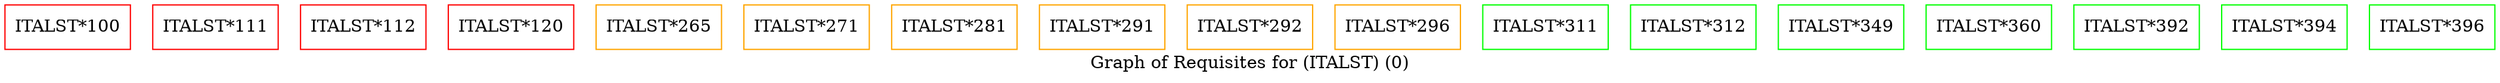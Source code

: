 strict digraph "" {
	graph [bb="0,0,2005,59",
		label="Graph of Requisites for (ITALST) (0)",
		lheight=0.21,
		lp="1002.5,11.5",
		lwidth=3.57
	];
	node [label="\N"];
	"ITALST*100"	[color=red,
		height=0.5,
		pos="50.5,41",
		shape=box,
		width=1.4028];
	"ITALST*111"	[color=red,
		height=0.5,
		pos="169.5,41",
		shape=box,
		width=1.4028];
	"ITALST*112"	[color=red,
		height=0.5,
		pos="288.5,41",
		shape=box,
		width=1.4028];
	"ITALST*120"	[color=red,
		height=0.5,
		pos="407.5,41",
		shape=box,
		width=1.4028];
	"ITALST*265"	[color=orange,
		height=0.5,
		pos="526.5,41",
		shape=box,
		width=1.4028];
	"ITALST*271"	[color=orange,
		height=0.5,
		pos="645.5,41",
		shape=box,
		width=1.4028];
	"ITALST*281"	[color=orange,
		height=0.5,
		pos="764.5,41",
		shape=box,
		width=1.4028];
	"ITALST*291"	[color=orange,
		height=0.5,
		pos="883.5,41",
		shape=box,
		width=1.4028];
	"ITALST*292"	[color=orange,
		height=0.5,
		pos="1002.5,41",
		shape=box,
		width=1.4028];
	"ITALST*296"	[color=orange,
		height=0.5,
		pos="1121.5,41",
		shape=box,
		width=1.4028];
	"ITALST*311"	[color=green,
		height=0.5,
		pos="1240.5,41",
		shape=box,
		width=1.4028];
	"ITALST*312"	[color=green,
		height=0.5,
		pos="1359.5,41",
		shape=box,
		width=1.4028];
	"ITALST*349"	[color=green,
		height=0.5,
		pos="1478.5,41",
		shape=box,
		width=1.4028];
	"ITALST*360"	[color=green,
		height=0.5,
		pos="1597.5,41",
		shape=box,
		width=1.4028];
	"ITALST*392"	[color=green,
		height=0.5,
		pos="1716.5,41",
		shape=box,
		width=1.4028];
	"ITALST*394"	[color=green,
		height=0.5,
		pos="1835.5,41",
		shape=box,
		width=1.4028];
	"ITALST*396"	[color=green,
		height=0.5,
		pos="1954.5,41",
		shape=box,
		width=1.4028];
}
